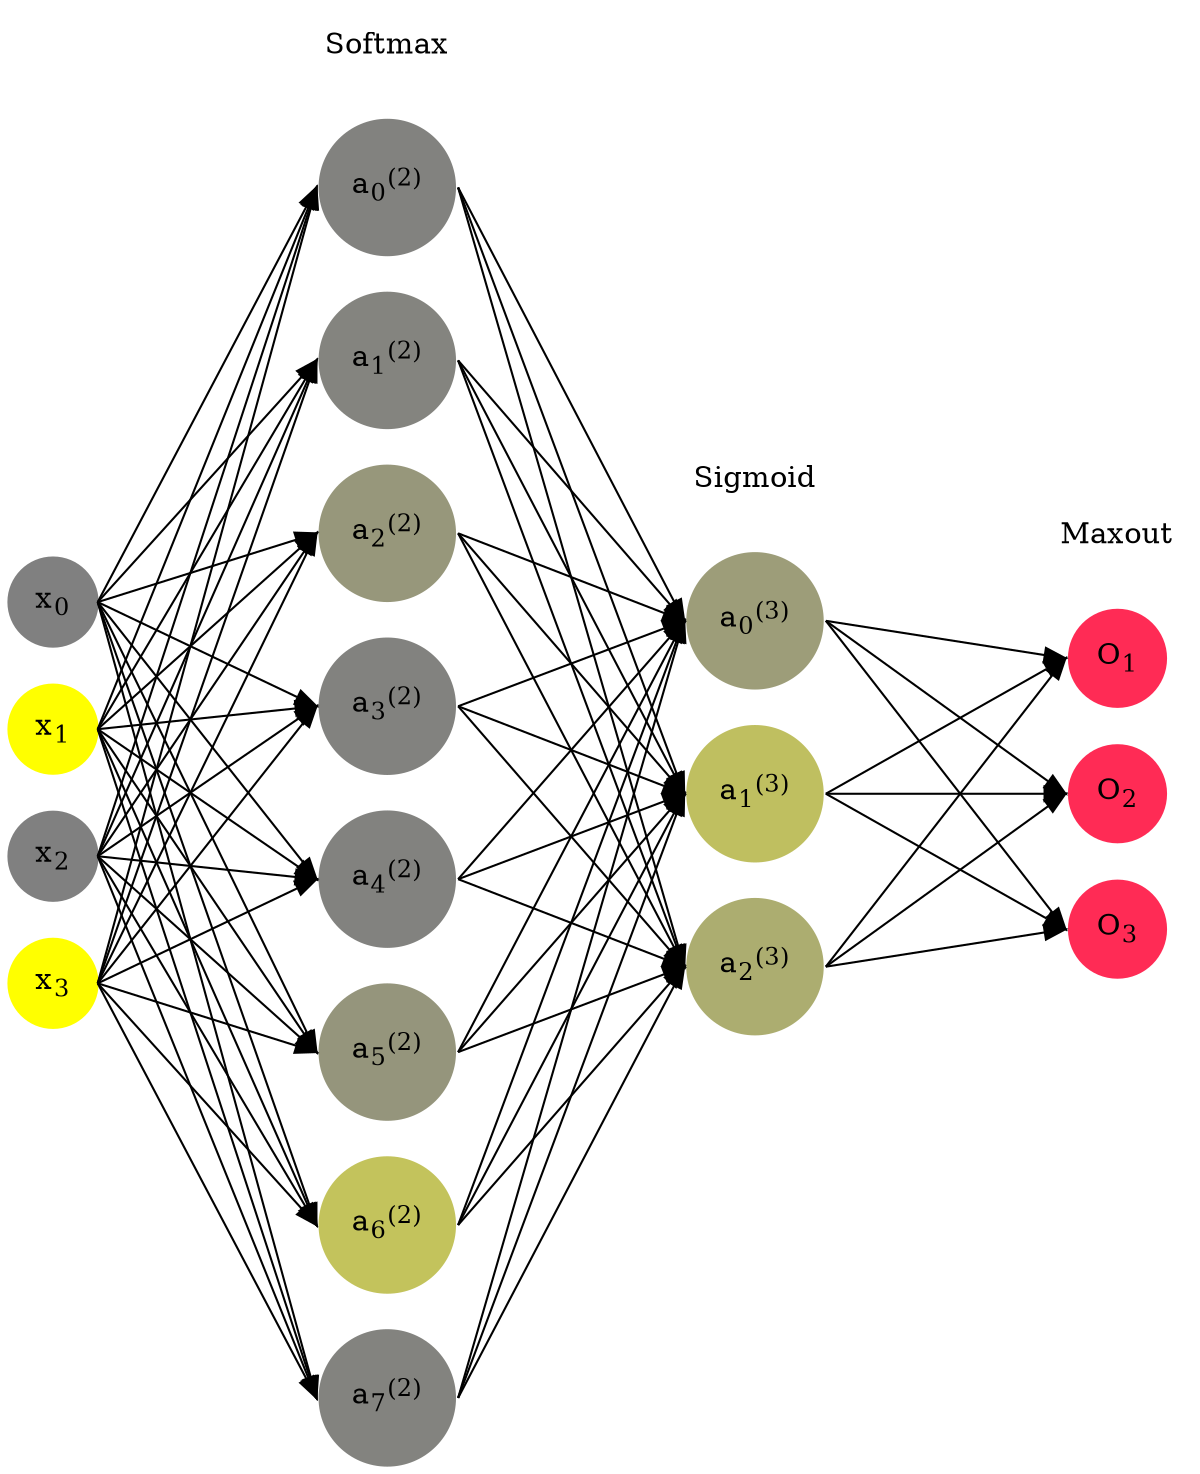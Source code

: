 digraph G {
	rankdir = LR;
	splines=false;
	edge[style=invis];
	ranksep= 1.4;
	{
	node [shape=circle, color="0.1667, 0.0, 0.5", style=filled, fillcolor="0.1667, 0.0, 0.5"];
	x0 [label=<x<sub>0</sub>>];
	}
	{
	node [shape=circle, color="0.1667, 1.0, 1.0", style=filled, fillcolor="0.1667, 1.0, 1.0"];
	x1 [label=<x<sub>1</sub>>];
	}
	{
	node [shape=circle, color="0.1667, 0.0, 0.5", style=filled, fillcolor="0.1667, 0.0, 0.5"];
	x2 [label=<x<sub>2</sub>>];
	}
	{
	node [shape=circle, color="0.1667, 1.0, 1.0", style=filled, fillcolor="0.1667, 1.0, 1.0"];
	x3 [label=<x<sub>3</sub>>];
	}
	{
	node [shape=circle, color="0.1667, 0.019288, 0.509644", style=filled, fillcolor="0.1667, 0.019288, 0.509644"];
	a02 [label=<a<sub>0</sub><sup>(2)</sup>>];
	}
	{
	node [shape=circle, color="0.1667, 0.035199, 0.517599", style=filled, fillcolor="0.1667, 0.035199, 0.517599"];
	a12 [label=<a<sub>1</sub><sup>(2)</sup>>];
	}
	{
	node [shape=circle, color="0.1667, 0.185909, 0.592954", style=filled, fillcolor="0.1667, 0.185909, 0.592954"];
	a22 [label=<a<sub>2</sub><sup>(2)</sup>>];
	}
	{
	node [shape=circle, color="0.1667, 0.021181, 0.510590", style=filled, fillcolor="0.1667, 0.021181, 0.510590"];
	a32 [label=<a<sub>3</sub><sup>(2)</sup>>];
	}
	{
	node [shape=circle, color="0.1667, 0.016039, 0.508019", style=filled, fillcolor="0.1667, 0.016039, 0.508019"];
	a42 [label=<a<sub>4</sub><sup>(2)</sup>>];
	}
	{
	node [shape=circle, color="0.1667, 0.171406, 0.585703", style=filled, fillcolor="0.1667, 0.171406, 0.585703"];
	a52 [label=<a<sub>5</sub><sup>(2)</sup>>];
	}
	{
	node [shape=circle, color="0.1667, 0.526645, 0.763322", style=filled, fillcolor="0.1667, 0.526645, 0.763322"];
	a62 [label=<a<sub>6</sub><sup>(2)</sup>>];
	}
	{
	node [shape=circle, color="0.1667, 0.024334, 0.512167", style=filled, fillcolor="0.1667, 0.024334, 0.512167"];
	a72 [label=<a<sub>7</sub><sup>(2)</sup>>];
	}
	{
	node [shape=circle, color="0.1667, 0.232926, 0.616463", style=filled, fillcolor="0.1667, 0.232926, 0.616463"];
	a03 [label=<a<sub>0</sub><sup>(3)</sup>>];
	}
	{
	node [shape=circle, color="0.1667, 0.494311, 0.747156", style=filled, fillcolor="0.1667, 0.494311, 0.747156"];
	a13 [label=<a<sub>1</sub><sup>(3)</sup>>];
	}
	{
	node [shape=circle, color="0.1667, 0.351630, 0.675815", style=filled, fillcolor="0.1667, 0.351630, 0.675815"];
	a23 [label=<a<sub>2</sub><sup>(3)</sup>>];
	}
	{
	node [shape=circle, color="0.9667, 0.83, 1.0", style=filled, fillcolor="0.9667, 0.83, 1.0"];
	O1 [label=<O<sub>1</sub>>];
	}
	{
	node [shape=circle, color="0.9667, 0.83, 1.0", style=filled, fillcolor="0.9667, 0.83, 1.0"];
	O2 [label=<O<sub>2</sub>>];
	}
	{
	node [shape=circle, color="0.9667, 0.83, 1.0", style=filled, fillcolor="0.9667, 0.83, 1.0"];
	O3 [label=<O<sub>3</sub>>];
	}
	{
	rank=same;
	x0->x1->x2->x3;
	}
	{
	rank=same;
	a02->a12->a22->a32->a42->a52->a62->a72;
	}
	{
	rank=same;
	a03->a13->a23;
	}
	{
	rank=same;
	O1->O2->O3;
	}
	l1 [shape=plaintext,label="Softmax"];
	l1->a02;
	{rank=same; l1;a02};
	l2 [shape=plaintext,label="Sigmoid"];
	l2->a03;
	{rank=same; l2;a03};
	l3 [shape=plaintext,label="Maxout"];
	l3->O1;
	{rank=same; l3;O1};
edge[style=solid, tailport=e, headport=w];
	{x0;x1;x2;x3} -> {a02;a12;a22;a32;a42;a52;a62;a72};
	{a02;a12;a22;a32;a42;a52;a62;a72} -> {a03;a13;a23};
	{a03;a13;a23} -> {O1,O2,O3};
}